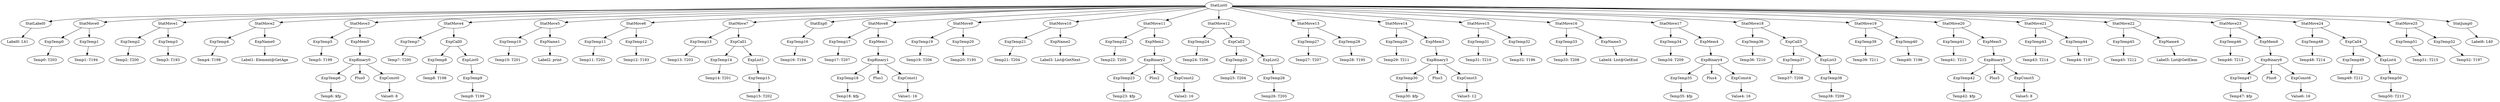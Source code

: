 digraph {
	ordering = out;
	ExpTemp52 -> "Temp52: T197";
	ExpTemp50 -> "Temp50: T213";
	ExpMem6 -> ExpBinary6;
	ExpConst6 -> "Value6: 16";
	StatMove24 -> ExpTemp48;
	StatMove24 -> ExpCall4;
	ExpBinary6 -> ExpTemp47;
	ExpBinary6 -> Plus6;
	ExpBinary6 -> ExpConst6;
	ExpTemp46 -> "Temp46: T213";
	ExpName4 -> "Label5: List@GetElem";
	StatJump0 -> "Label6: L40";
	ExpTemp44 -> "Temp44: T197";
	StatMove21 -> ExpTemp43;
	StatMove21 -> ExpTemp44;
	ExpMem5 -> ExpBinary5;
	StatMove2 -> ExpTemp4;
	StatMove2 -> ExpName0;
	ExpTemp48 -> "Temp48: T214";
	StatMove9 -> ExpTemp19;
	StatMove9 -> ExpTemp20;
	ExpMem1 -> ExpBinary1;
	ExpTemp34 -> "Temp34: T209";
	ExpBinary1 -> ExpTemp18;
	ExpBinary1 -> Plus1;
	ExpBinary1 -> ExpConst1;
	ExpCall3 -> ExpTemp37;
	ExpCall3 -> ExpList3;
	StatMove8 -> ExpTemp17;
	StatMove8 -> ExpMem1;
	StatMove0 -> ExpTemp0;
	StatMove0 -> ExpTemp1;
	ExpTemp32 -> "Temp32: T196";
	ExpTemp11 -> "Temp11: T202";
	ExpCall1 -> ExpTemp14;
	ExpCall1 -> ExpList1;
	ExpTemp16 -> "Temp16: T194";
	ExpTemp13 -> "Temp13: T203";
	StatMove22 -> ExpTemp45;
	StatMove22 -> ExpName4;
	StatMove6 -> ExpTemp11;
	StatMove6 -> ExpTemp12;
	ExpTemp6 -> "Temp6: $fp";
	ExpName1 -> "Label2: print";
	ExpTemp45 -> "Temp45: T212";
	ExpConst1 -> "Value1: 16";
	ExpList0 -> ExpTemp9;
	ExpTemp21 -> "Temp21: T204";
	ExpCall0 -> ExpTemp8;
	ExpCall0 -> ExpList0;
	StatMove14 -> ExpTemp29;
	StatMove14 -> ExpMem3;
	ExpTemp10 -> "Temp10: T201";
	ExpTemp51 -> "Temp51: T215";
	ExpTemp2 -> "Temp2: T200";
	ExpTemp3 -> "Temp3: T193";
	ExpTemp19 -> "Temp19: T206";
	StatLabel0 -> "Label0: L41";
	ExpBinary2 -> ExpTemp23;
	ExpBinary2 -> Plus2;
	ExpBinary2 -> ExpConst2;
	StatList0 -> StatLabel0;
	StatList0 -> StatMove0;
	StatList0 -> StatMove1;
	StatList0 -> StatMove2;
	StatList0 -> StatMove3;
	StatList0 -> StatMove4;
	StatList0 -> StatMove5;
	StatList0 -> StatMove6;
	StatList0 -> StatMove7;
	StatList0 -> StatExp0;
	StatList0 -> StatMove8;
	StatList0 -> StatMove9;
	StatList0 -> StatMove10;
	StatList0 -> StatMove11;
	StatList0 -> StatMove12;
	StatList0 -> StatMove13;
	StatList0 -> StatMove14;
	StatList0 -> StatMove15;
	StatList0 -> StatMove16;
	StatList0 -> StatMove17;
	StatList0 -> StatMove18;
	StatList0 -> StatMove19;
	StatList0 -> StatMove20;
	StatList0 -> StatMove21;
	StatList0 -> StatMove22;
	StatList0 -> StatMove23;
	StatList0 -> StatMove24;
	StatList0 -> StatMove25;
	StatList0 -> StatJump0;
	StatMove20 -> ExpTemp41;
	StatMove20 -> ExpMem5;
	ExpTemp0 -> "Temp0: T203";
	ExpTemp7 -> "Temp7: T200";
	ExpTemp20 -> "Temp20: T195";
	ExpName0 -> "Label1: Element@GetAge";
	ExpTemp4 -> "Temp4: T198";
	ExpTemp5 -> "Temp5: T199";
	StatMove3 -> ExpTemp5;
	StatMove3 -> ExpMem0;
	StatMove23 -> ExpTemp46;
	StatMove23 -> ExpMem6;
	ExpTemp12 -> "Temp12: T193";
	ExpBinary0 -> ExpTemp6;
	ExpBinary0 -> Plus0;
	ExpBinary0 -> ExpConst0;
	ExpTemp17 -> "Temp17: T207";
	ExpTemp23 -> "Temp23: $fp";
	ExpCall4 -> ExpTemp49;
	ExpCall4 -> ExpList4;
	ExpTemp9 -> "Temp9: T199";
	ExpTemp18 -> "Temp18: $fp";
	ExpTemp8 -> "Temp8: T198";
	ExpTemp31 -> "Temp31: T210";
	ExpConst0 -> "Value0: 8";
	ExpMem2 -> ExpBinary2;
	ExpTemp33 -> "Temp33: T208";
	StatMove1 -> ExpTemp2;
	StatMove1 -> ExpTemp3;
	StatMove7 -> ExpTemp13;
	StatMove7 -> ExpCall1;
	ExpTemp15 -> "Temp15: T202";
	ExpTemp28 -> "Temp28: T195";
	StatMove19 -> ExpTemp39;
	StatMove19 -> ExpTemp40;
	ExpMem0 -> ExpBinary0;
	StatMove5 -> ExpTemp10;
	StatMove5 -> ExpName1;
	StatMove4 -> ExpTemp7;
	StatMove4 -> ExpCall0;
	StatMove10 -> ExpTemp21;
	StatMove10 -> ExpName2;
	ExpTemp47 -> "Temp47: $fp";
	ExpCall2 -> ExpTemp25;
	ExpCall2 -> ExpList2;
	ExpName2 -> "Label3: List@GetNext";
	StatMove11 -> ExpTemp22;
	StatMove11 -> ExpMem2;
	StatExp0 -> ExpTemp16;
	ExpConst2 -> "Value2: 16";
	ExpTemp14 -> "Temp14: T201";
	StatMove12 -> ExpTemp24;
	StatMove12 -> ExpCall2;
	StatMove15 -> ExpTemp31;
	StatMove15 -> ExpTemp32;
	ExpBinary3 -> ExpTemp30;
	ExpBinary3 -> Plus3;
	ExpBinary3 -> ExpConst3;
	ExpTemp24 -> "Temp24: T206";
	ExpTemp25 -> "Temp25: T204";
	ExpTemp22 -> "Temp22: T205";
	ExpList2 -> ExpTemp26;
	ExpList4 -> ExpTemp50;
	ExpTemp27 -> "Temp27: T207";
	StatMove13 -> ExpTemp27;
	StatMove13 -> ExpTemp28;
	ExpTemp29 -> "Temp29: T211";
	ExpTemp30 -> "Temp30: $fp";
	ExpConst3 -> "Value3: 12";
	ExpMem3 -> ExpBinary3;
	ExpTemp37 -> "Temp37: T208";
	ExpTemp49 -> "Temp49: T212";
	StatMove16 -> ExpTemp33;
	StatMove16 -> ExpName3;
	ExpName3 -> "Label4: List@GetEnd";
	StatMove17 -> ExpTemp34;
	StatMove17 -> ExpMem4;
	ExpList1 -> ExpTemp15;
	ExpTemp1 -> "Temp1: T194";
	ExpBinary4 -> ExpTemp35;
	ExpBinary4 -> Plus4;
	ExpBinary4 -> ExpConst4;
	ExpTemp35 -> "Temp35: $fp";
	ExpConst4 -> "Value4: 16";
	ExpMem4 -> ExpBinary4;
	ExpTemp36 -> "Temp36: T210";
	ExpTemp40 -> "Temp40: T196";
	StatMove18 -> ExpTemp36;
	StatMove18 -> ExpCall3;
	ExpConst5 -> "Value5: 8";
	ExpTemp39 -> "Temp39: T211";
	ExpTemp43 -> "Temp43: T214";
	ExpBinary5 -> ExpTemp42;
	ExpBinary5 -> Plus5;
	ExpBinary5 -> ExpConst5;
	ExpTemp38 -> "Temp38: T209";
	ExpList3 -> ExpTemp38;
	ExpTemp26 -> "Temp26: T205";
	ExpTemp41 -> "Temp41: T215";
	StatMove25 -> ExpTemp51;
	StatMove25 -> ExpTemp52;
	ExpTemp42 -> "Temp42: $fp";
}

